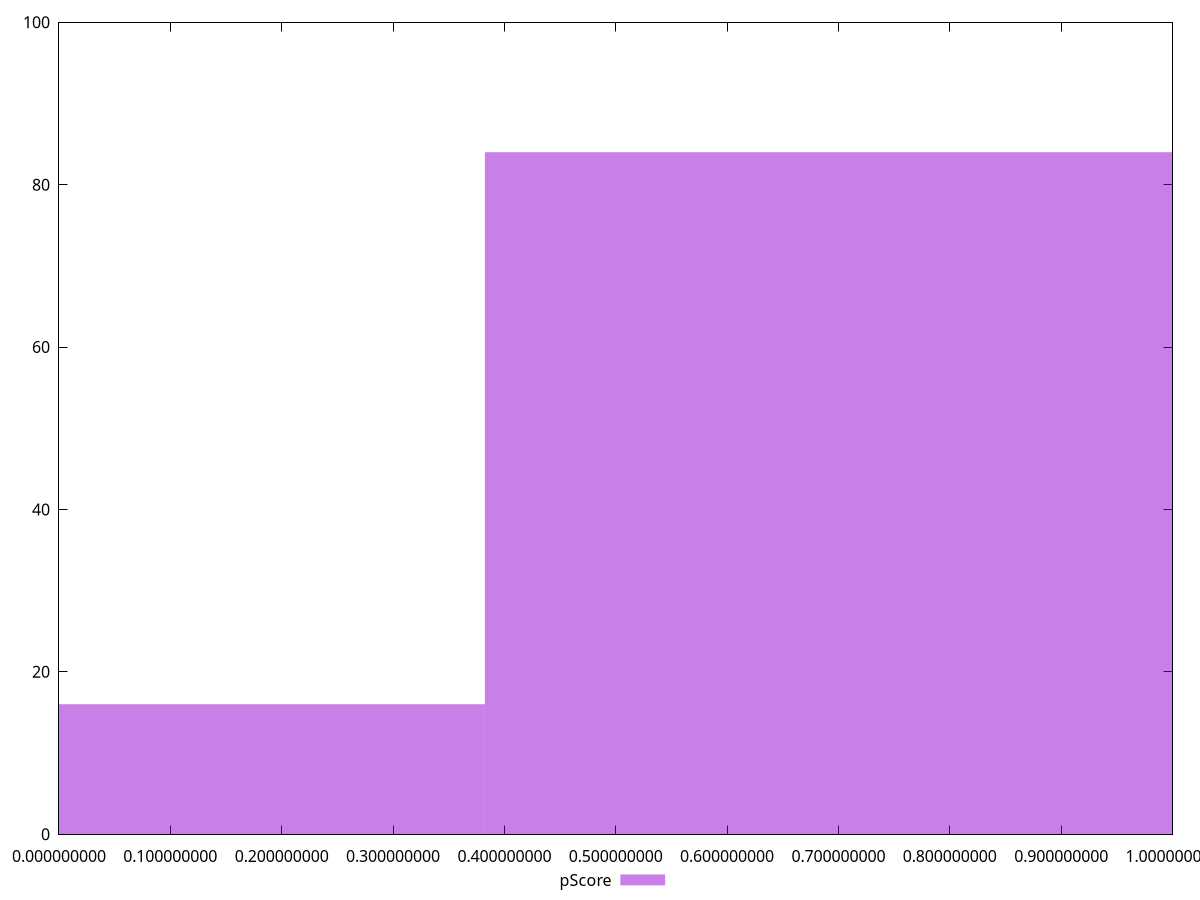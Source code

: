 reset

$pScore <<EOF
0.7649478168057494 84
0 16
EOF

set key outside below
set boxwidth 0.7649478168057494
set xrange [6.605644753410189e-9:0.9999993380488856]
set yrange [0:100]
set trange [0:100]
set style fill transparent solid 0.5 noborder
set terminal svg size 640, 490 enhanced background rgb 'white'
set output "report_00013_2021-02-09T12-04-24.940Z/estimated-input-latency/samples/pages+cached+noadtech+nomedia+nocss/pScore/histogram.svg"

plot $pScore title "pScore" with boxes

reset
